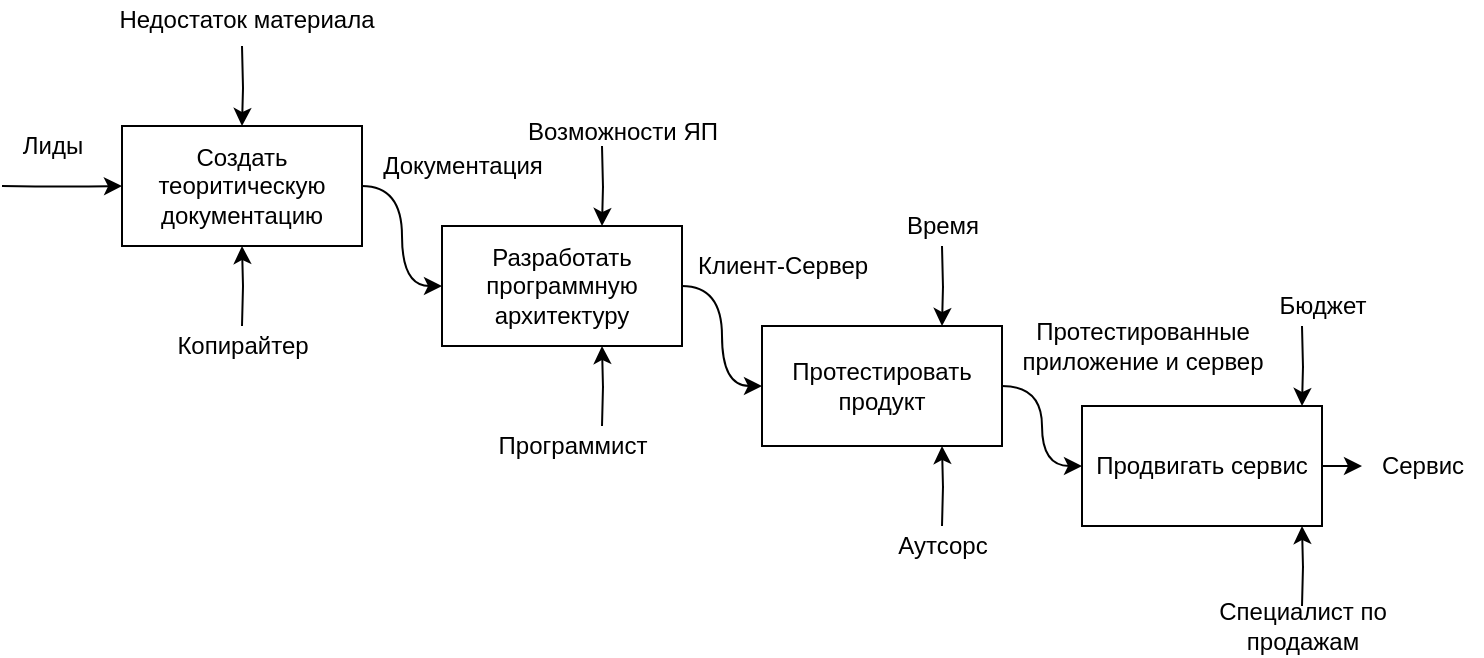 <mxfile version="12.3.2" type="device" pages="1"><diagram id="YoZfrj0AY9EQDvRu6EvV" name="Page-1"><mxGraphModel dx="306" dy="236" grid="1" gridSize="10" guides="1" tooltips="1" connect="1" arrows="1" fold="1" page="1" pageScale="1" pageWidth="827" pageHeight="1169" math="0" shadow="0"><root><mxCell id="0"/><mxCell id="1" parent="0"/><mxCell id="TjPLOou8uE4x0B1NgTBo-6" value="" style="edgeStyle=orthogonalEdgeStyle;orthogonalLoop=1;jettySize=auto;html=1;curved=1;" parent="1" source="TjPLOou8uE4x0B1NgTBo-1" target="TjPLOou8uE4x0B1NgTBo-2" edge="1"><mxGeometry relative="1" as="geometry"/></mxCell><mxCell id="TjPLOou8uE4x0B1NgTBo-23" style="edgeStyle=orthogonalEdgeStyle;curved=1;orthogonalLoop=1;jettySize=auto;html=1;" parent="1" target="TjPLOou8uE4x0B1NgTBo-1" edge="1"><mxGeometry relative="1" as="geometry"><mxPoint y="320.0" as="sourcePoint"/></mxGeometry></mxCell><mxCell id="Lrwo0mht8japgJUma1L1-2" value="" style="edgeStyle=orthogonalEdgeStyle;rounded=0;orthogonalLoop=1;jettySize=auto;html=1;strokeColor=#000000;" edge="1" parent="1" target="TjPLOou8uE4x0B1NgTBo-1"><mxGeometry relative="1" as="geometry"><mxPoint x="120" y="250" as="sourcePoint"/></mxGeometry></mxCell><mxCell id="Lrwo0mht8japgJUma1L1-4" value="" style="edgeStyle=orthogonalEdgeStyle;rounded=0;orthogonalLoop=1;jettySize=auto;html=1;strokeColor=#000000;" edge="1" parent="1" target="TjPLOou8uE4x0B1NgTBo-1"><mxGeometry relative="1" as="geometry"><mxPoint x="120" y="390" as="sourcePoint"/></mxGeometry></mxCell><mxCell id="TjPLOou8uE4x0B1NgTBo-1" value="Создать теоритическую документацию" style="rounded=0;whiteSpace=wrap;html=1;" parent="1" vertex="1"><mxGeometry x="60" y="290" width="120" height="60" as="geometry"/></mxCell><mxCell id="TjPLOou8uE4x0B1NgTBo-7" value="" style="edgeStyle=orthogonalEdgeStyle;orthogonalLoop=1;jettySize=auto;html=1;curved=1;" parent="1" source="TjPLOou8uE4x0B1NgTBo-2" target="TjPLOou8uE4x0B1NgTBo-3" edge="1"><mxGeometry relative="1" as="geometry"/></mxCell><mxCell id="TjPLOou8uE4x0B1NgTBo-2" value="Разработать программную архитектуру" style="rounded=0;whiteSpace=wrap;html=1;" parent="1" vertex="1"><mxGeometry x="220" y="340" width="120" height="60" as="geometry"/></mxCell><mxCell id="TjPLOou8uE4x0B1NgTBo-8" value="" style="edgeStyle=orthogonalEdgeStyle;orthogonalLoop=1;jettySize=auto;html=1;curved=1;" parent="1" source="TjPLOou8uE4x0B1NgTBo-3" target="TjPLOou8uE4x0B1NgTBo-4" edge="1"><mxGeometry relative="1" as="geometry"/></mxCell><mxCell id="TjPLOou8uE4x0B1NgTBo-3" value="Протестировать продукт" style="rounded=0;whiteSpace=wrap;html=1;" parent="1" vertex="1"><mxGeometry x="380" y="390" width="120" height="60" as="geometry"/></mxCell><mxCell id="TjPLOou8uE4x0B1NgTBo-19" value="" style="edgeStyle=orthogonalEdgeStyle;curved=1;orthogonalLoop=1;jettySize=auto;html=1;" parent="1" edge="1"><mxGeometry relative="1" as="geometry"><mxPoint x="630" y="460" as="sourcePoint"/><mxPoint x="680" y="460" as="targetPoint"/></mxGeometry></mxCell><mxCell id="TjPLOou8uE4x0B1NgTBo-4" value="Продвигать сервис" style="rounded=0;whiteSpace=wrap;html=1;" parent="1" vertex="1"><mxGeometry x="540" y="430" width="120" height="60" as="geometry"/></mxCell><mxCell id="TjPLOou8uE4x0B1NgTBo-9" value="Документация" style="text;html=1;align=center;verticalAlign=middle;resizable=0;points=[];;autosize=1;" parent="1" vertex="1"><mxGeometry x="180" y="300" width="100" height="20" as="geometry"/></mxCell><mxCell id="TjPLOou8uE4x0B1NgTBo-10" value="Клиент-Сервер" style="text;html=1;align=center;verticalAlign=middle;resizable=0;points=[];;autosize=1;" parent="1" vertex="1"><mxGeometry x="340" y="350" width="100" height="20" as="geometry"/></mxCell><mxCell id="TjPLOou8uE4x0B1NgTBo-17" value="Протестированные&lt;br&gt;приложение и сервер" style="text;html=1;align=center;verticalAlign=middle;resizable=0;points=[];;autosize=1;" parent="1" vertex="1"><mxGeometry x="500" y="385" width="140" height="30" as="geometry"/></mxCell><mxCell id="TjPLOou8uE4x0B1NgTBo-20" value="Сервис" style="text;html=1;align=center;verticalAlign=middle;resizable=0;points=[];;autosize=1;" parent="1" vertex="1"><mxGeometry x="680" y="450" width="60" height="20" as="geometry"/></mxCell><mxCell id="TjPLOou8uE4x0B1NgTBo-24" value="Лиды" style="text;html=1;align=center;verticalAlign=middle;resizable=0;points=[];;autosize=1;" parent="1" vertex="1"><mxGeometry y="290" width="50" height="20" as="geometry"/></mxCell><mxCell id="Lrwo0mht8japgJUma1L1-5" value="" style="edgeStyle=orthogonalEdgeStyle;rounded=0;orthogonalLoop=1;jettySize=auto;html=1;strokeColor=#000000;" edge="1" parent="1"><mxGeometry relative="1" as="geometry"><mxPoint x="300" y="300" as="sourcePoint"/><mxPoint x="300" y="340" as="targetPoint"/></mxGeometry></mxCell><mxCell id="Lrwo0mht8japgJUma1L1-6" value="" style="edgeStyle=orthogonalEdgeStyle;rounded=0;orthogonalLoop=1;jettySize=auto;html=1;strokeColor=#000000;" edge="1" parent="1"><mxGeometry relative="1" as="geometry"><mxPoint x="300" y="440" as="sourcePoint"/><mxPoint x="300" y="400" as="targetPoint"/></mxGeometry></mxCell><mxCell id="Lrwo0mht8japgJUma1L1-9" value="" style="edgeStyle=orthogonalEdgeStyle;rounded=0;orthogonalLoop=1;jettySize=auto;html=1;strokeColor=#000000;" edge="1" parent="1"><mxGeometry relative="1" as="geometry"><mxPoint x="470" y="350" as="sourcePoint"/><mxPoint x="470" y="390" as="targetPoint"/></mxGeometry></mxCell><mxCell id="Lrwo0mht8japgJUma1L1-10" value="" style="edgeStyle=orthogonalEdgeStyle;rounded=0;orthogonalLoop=1;jettySize=auto;html=1;strokeColor=#000000;" edge="1" parent="1"><mxGeometry relative="1" as="geometry"><mxPoint x="470" y="490" as="sourcePoint"/><mxPoint x="470" y="450" as="targetPoint"/></mxGeometry></mxCell><mxCell id="Lrwo0mht8japgJUma1L1-11" value="" style="edgeStyle=orthogonalEdgeStyle;rounded=0;orthogonalLoop=1;jettySize=auto;html=1;strokeColor=#000000;" edge="1" parent="1"><mxGeometry relative="1" as="geometry"><mxPoint x="650" y="390" as="sourcePoint"/><mxPoint x="650" y="430" as="targetPoint"/></mxGeometry></mxCell><mxCell id="Lrwo0mht8japgJUma1L1-12" value="" style="edgeStyle=orthogonalEdgeStyle;rounded=0;orthogonalLoop=1;jettySize=auto;html=1;strokeColor=#000000;" edge="1" parent="1"><mxGeometry relative="1" as="geometry"><mxPoint x="650" y="530" as="sourcePoint"/><mxPoint x="650" y="490" as="targetPoint"/></mxGeometry></mxCell><mxCell id="Lrwo0mht8japgJUma1L1-15" value="Недостаток материала" style="text;html=1;align=center;verticalAlign=middle;resizable=0;points=[];;autosize=1;" vertex="1" parent="1"><mxGeometry x="52" y="227" width="140" height="20" as="geometry"/></mxCell><mxCell id="Lrwo0mht8japgJUma1L1-16" value="Копирайтер" style="text;html=1;align=center;verticalAlign=middle;resizable=0;points=[];;autosize=1;" vertex="1" parent="1"><mxGeometry x="80" y="390" width="80" height="20" as="geometry"/></mxCell><mxCell id="Lrwo0mht8japgJUma1L1-17" value="Возможности ЯП" style="text;html=1;align=center;verticalAlign=middle;resizable=0;points=[];;autosize=1;" vertex="1" parent="1"><mxGeometry x="255" y="283" width="110" height="20" as="geometry"/></mxCell><mxCell id="Lrwo0mht8japgJUma1L1-18" value="Программист" style="text;html=1;align=center;verticalAlign=middle;resizable=0;points=[];;autosize=1;" vertex="1" parent="1"><mxGeometry x="240" y="440" width="90" height="20" as="geometry"/></mxCell><mxCell id="Lrwo0mht8japgJUma1L1-19" value="Аутсорс" style="text;html=1;align=center;verticalAlign=middle;resizable=0;points=[];;autosize=1;" vertex="1" parent="1"><mxGeometry x="440" y="490" width="60" height="20" as="geometry"/></mxCell><mxCell id="Lrwo0mht8japgJUma1L1-22" value="Время" style="text;html=1;align=center;verticalAlign=middle;resizable=0;points=[];;autosize=1;" vertex="1" parent="1"><mxGeometry x="445" y="330" width="50" height="20" as="geometry"/></mxCell><mxCell id="Lrwo0mht8japgJUma1L1-24" value="Специалист по&lt;br&gt;продажам" style="text;html=1;align=center;verticalAlign=middle;resizable=0;points=[];;autosize=1;" vertex="1" parent="1"><mxGeometry x="600" y="525" width="100" height="30" as="geometry"/></mxCell><mxCell id="Lrwo0mht8japgJUma1L1-26" value="Бюджет" style="text;html=1;align=center;verticalAlign=middle;resizable=0;points=[];;autosize=1;" vertex="1" parent="1"><mxGeometry x="630" y="370" width="60" height="20" as="geometry"/></mxCell></root></mxGraphModel></diagram></mxfile>